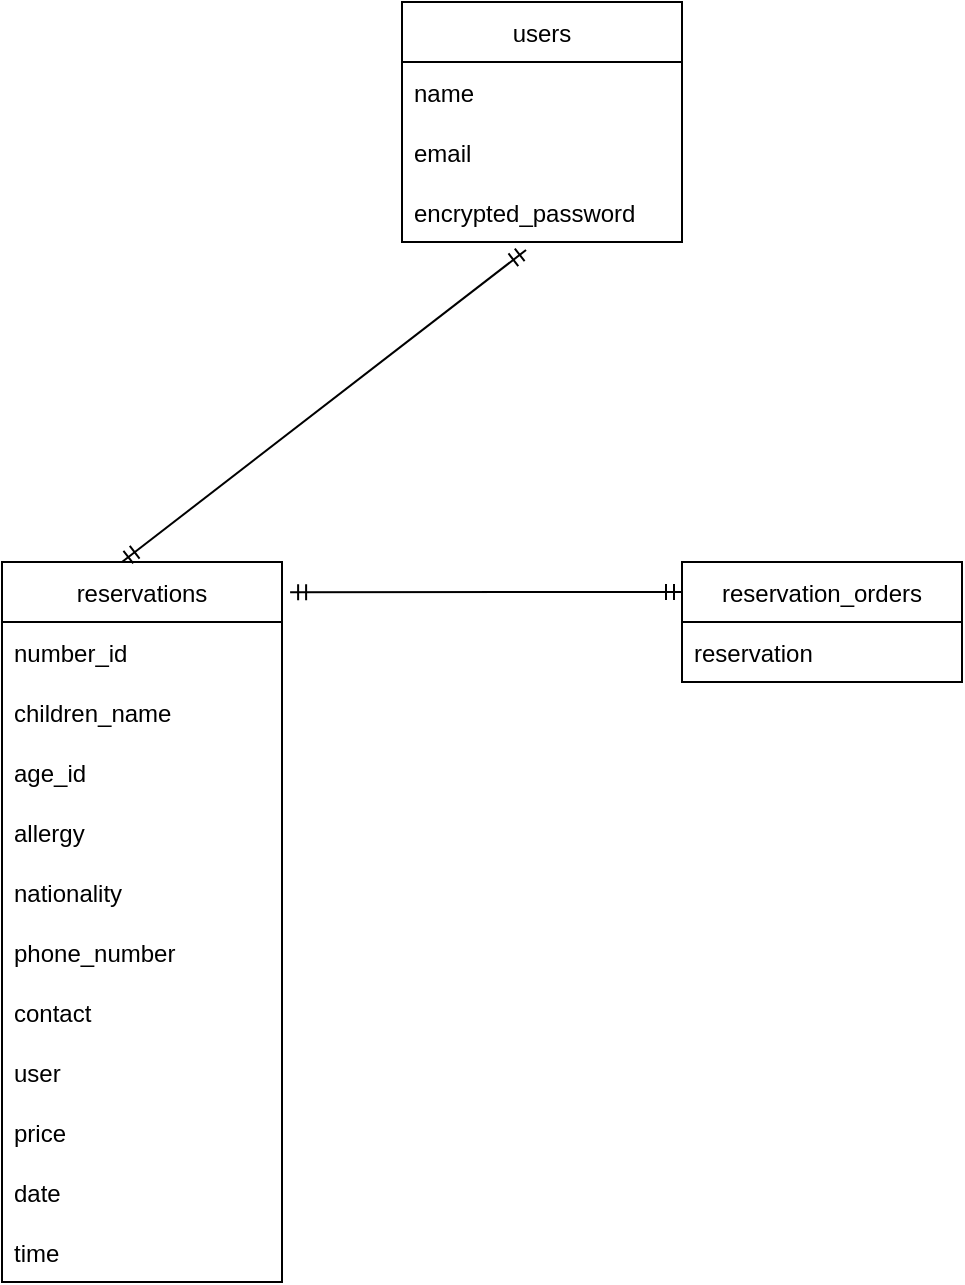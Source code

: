 <mxfile>
    <diagram id="jBlw_FX7SBfTHWEmEZOJ" name="ページ1">
        <mxGraphModel grid="1" gridSize="10" guides="1" tooltips="1" connect="1" arrows="1" page="1" fold="1" pageScale="1" pageWidth="827" pageHeight="1169" math="0" shadow="0">
            <root>
                <mxCell id="0"/>
                <mxCell id="1" parent="0"/>
                <mxCell id="2" value="reservations" style="swimlane;fontStyle=0;childLayout=stackLayout;horizontal=1;startSize=30;horizontalStack=0;resizeParent=1;resizeParentMax=0;resizeLast=0;collapsible=1;marginBottom=0;rounded=0;" parent="1" vertex="1">
                    <mxGeometry x="160" y="360" width="140" height="360" as="geometry"/>
                </mxCell>
                <mxCell id="3" value="number_id" style="text;strokeColor=none;fillColor=none;align=left;verticalAlign=middle;spacingLeft=4;spacingRight=4;overflow=hidden;points=[[0,0.5],[1,0.5]];portConstraint=eastwest;rotatable=0;rounded=0;" parent="2" vertex="1">
                    <mxGeometry y="30" width="140" height="30" as="geometry"/>
                </mxCell>
                <mxCell id="4" value="children_name" style="text;strokeColor=none;fillColor=none;align=left;verticalAlign=middle;spacingLeft=4;spacingRight=4;overflow=hidden;points=[[0,0.5],[1,0.5]];portConstraint=eastwest;rotatable=0;rounded=0;" parent="2" vertex="1">
                    <mxGeometry y="60" width="140" height="30" as="geometry"/>
                </mxCell>
                <mxCell id="5" value="age_id" style="text;strokeColor=none;fillColor=none;align=left;verticalAlign=middle;spacingLeft=4;spacingRight=4;overflow=hidden;points=[[0,0.5],[1,0.5]];portConstraint=eastwest;rotatable=0;rounded=0;" parent="2" vertex="1">
                    <mxGeometry y="90" width="140" height="30" as="geometry"/>
                </mxCell>
                <mxCell id="6" value="allergy" style="text;strokeColor=none;fillColor=none;align=left;verticalAlign=middle;spacingLeft=4;spacingRight=4;overflow=hidden;points=[[0,0.5],[1,0.5]];portConstraint=eastwest;rotatable=0;rounded=0;" parent="2" vertex="1">
                    <mxGeometry y="120" width="140" height="30" as="geometry"/>
                </mxCell>
                <mxCell id="7" value="nationality" style="text;strokeColor=none;fillColor=none;align=left;verticalAlign=middle;spacingLeft=4;spacingRight=4;overflow=hidden;points=[[0,0.5],[1,0.5]];portConstraint=eastwest;rotatable=0;rounded=0;" parent="2" vertex="1">
                    <mxGeometry y="150" width="140" height="30" as="geometry"/>
                </mxCell>
                <mxCell id="8" value="phone_number" style="text;strokeColor=none;fillColor=none;align=left;verticalAlign=middle;spacingLeft=4;spacingRight=4;overflow=hidden;points=[[0,0.5],[1,0.5]];portConstraint=eastwest;rotatable=0;rounded=0;" parent="2" vertex="1">
                    <mxGeometry y="180" width="140" height="30" as="geometry"/>
                </mxCell>
                <mxCell id="9" value="contact" style="text;strokeColor=none;fillColor=none;align=left;verticalAlign=middle;spacingLeft=4;spacingRight=4;overflow=hidden;points=[[0,0.5],[1,0.5]];portConstraint=eastwest;rotatable=0;rounded=0;" parent="2" vertex="1">
                    <mxGeometry y="210" width="140" height="30" as="geometry"/>
                </mxCell>
                <mxCell id="10" value="user" style="text;strokeColor=none;fillColor=none;align=left;verticalAlign=middle;spacingLeft=4;spacingRight=4;overflow=hidden;points=[[0,0.5],[1,0.5]];portConstraint=eastwest;rotatable=0;rounded=0;" parent="2" vertex="1">
                    <mxGeometry y="240" width="140" height="30" as="geometry"/>
                </mxCell>
                <mxCell id="11" value="price" style="text;strokeColor=none;fillColor=none;align=left;verticalAlign=middle;spacingLeft=4;spacingRight=4;overflow=hidden;points=[[0,0.5],[1,0.5]];portConstraint=eastwest;rotatable=0;rounded=0;" parent="2" vertex="1">
                    <mxGeometry y="270" width="140" height="30" as="geometry"/>
                </mxCell>
                <mxCell id="12" value="date" style="text;strokeColor=none;fillColor=none;align=left;verticalAlign=middle;spacingLeft=4;spacingRight=4;overflow=hidden;points=[[0,0.5],[1,0.5]];portConstraint=eastwest;rotatable=0;rounded=0;" parent="2" vertex="1">
                    <mxGeometry y="300" width="140" height="30" as="geometry"/>
                </mxCell>
                <mxCell id="13" value="time" style="text;strokeColor=none;fillColor=none;align=left;verticalAlign=middle;spacingLeft=4;spacingRight=4;overflow=hidden;points=[[0,0.5],[1,0.5]];portConstraint=eastwest;rotatable=0;rounded=0;" parent="2" vertex="1">
                    <mxGeometry y="330" width="140" height="30" as="geometry"/>
                </mxCell>
                <mxCell id="14" value="users" style="swimlane;fontStyle=0;childLayout=stackLayout;horizontal=1;startSize=30;horizontalStack=0;resizeParent=1;resizeParentMax=0;resizeLast=0;collapsible=1;marginBottom=0;rounded=0;" parent="1" vertex="1">
                    <mxGeometry x="360" y="80" width="140" height="120" as="geometry"/>
                </mxCell>
                <mxCell id="15" value="name" style="text;strokeColor=none;fillColor=none;align=left;verticalAlign=middle;spacingLeft=4;spacingRight=4;overflow=hidden;points=[[0,0.5],[1,0.5]];portConstraint=eastwest;rotatable=0;rounded=0;" parent="14" vertex="1">
                    <mxGeometry y="30" width="140" height="30" as="geometry"/>
                </mxCell>
                <mxCell id="16" value="email" style="text;strokeColor=none;fillColor=none;align=left;verticalAlign=middle;spacingLeft=4;spacingRight=4;overflow=hidden;points=[[0,0.5],[1,0.5]];portConstraint=eastwest;rotatable=0;rounded=0;" parent="14" vertex="1">
                    <mxGeometry y="60" width="140" height="30" as="geometry"/>
                </mxCell>
                <mxCell id="17" value="encrypted_password" style="text;strokeColor=none;fillColor=none;align=left;verticalAlign=middle;spacingLeft=4;spacingRight=4;overflow=hidden;points=[[0,0.5],[1,0.5]];portConstraint=eastwest;rotatable=0;rounded=0;" parent="14" vertex="1">
                    <mxGeometry y="90" width="140" height="30" as="geometry"/>
                </mxCell>
                <mxCell id="18" value="" style="fontSize=12;html=1;endArrow=ERmandOne;startArrow=ERmandOne;strokeColor=default;rounded=0;exitX=0.5;exitY=0;exitDx=0;exitDy=0;entryX=0.443;entryY=1.133;entryDx=0;entryDy=0;entryPerimeter=0;" parent="1" edge="1">
                    <mxGeometry width="100" height="100" relative="1" as="geometry">
                        <mxPoint x="220" y="360" as="sourcePoint"/>
                        <mxPoint x="422.02" y="203.99" as="targetPoint"/>
                    </mxGeometry>
                </mxCell>
                <mxCell id="19" value="reservation_orders" style="swimlane;fontStyle=0;childLayout=stackLayout;horizontal=1;startSize=30;horizontalStack=0;resizeParent=1;resizeParentMax=0;resizeLast=0;collapsible=1;marginBottom=0;rounded=0;" parent="1" vertex="1">
                    <mxGeometry x="500" y="360" width="140" height="60" as="geometry"/>
                </mxCell>
                <mxCell id="20" value="reservation" style="text;strokeColor=none;fillColor=none;align=left;verticalAlign=middle;spacingLeft=4;spacingRight=4;overflow=hidden;points=[[0,0.5],[1,0.5]];portConstraint=eastwest;rotatable=0;rounded=0;" parent="19" vertex="1">
                    <mxGeometry y="30" width="140" height="30" as="geometry"/>
                </mxCell>
                <mxCell id="27" value="" style="fontSize=12;html=1;endArrow=ERmandOne;startArrow=ERmandOne;strokeColor=default;rounded=0;exitX=1.029;exitY=0.042;exitDx=0;exitDy=0;entryX=0;entryY=0.25;entryDx=0;entryDy=0;exitPerimeter=0;" parent="1" source="2" target="19" edge="1">
                    <mxGeometry width="100" height="100" relative="1" as="geometry">
                        <mxPoint x="230" y="370" as="sourcePoint"/>
                        <mxPoint x="432.02" y="213.99" as="targetPoint"/>
                    </mxGeometry>
                </mxCell>
            </root>
        </mxGraphModel>
    </diagram>
    <diagram id="xbu6I1OvXKmu3mHxa08j" name="ページ2">
        <mxGraphModel dx="1179" dy="830" grid="1" gridSize="10" guides="1" tooltips="1" connect="1" arrows="1" fold="1" page="1" pageScale="1" pageWidth="1169" pageHeight="827" math="0" shadow="0">
            <root>
                <mxCell id="5GCvjYZAdRLPY6LVLXHf-0"/>
                <mxCell id="5GCvjYZAdRLPY6LVLXHf-1" parent="5GCvjYZAdRLPY6LVLXHf-0"/>
                <mxCell id="5GCvjYZAdRLPY6LVLXHf-2" value="一覧ページ" style="rounded=1;whiteSpace=wrap;html=1;" parent="5GCvjYZAdRLPY6LVLXHf-1" vertex="1">
                    <mxGeometry x="10" y="60" width="150" height="40" as="geometry"/>
                </mxCell>
                <mxCell id="5GCvjYZAdRLPY6LVLXHf-3" value="ユーザーログインページ" style="rounded=1;whiteSpace=wrap;html=1;" parent="5GCvjYZAdRLPY6LVLXHf-1" vertex="1">
                    <mxGeometry x="230" y="60" width="200" height="40" as="geometry"/>
                </mxCell>
                <mxCell id="5GCvjYZAdRLPY6LVLXHf-4" value="予約状況一覧ページ" style="rounded=1;whiteSpace=wrap;html=1;" parent="5GCvjYZAdRLPY6LVLXHf-1" vertex="1">
                    <mxGeometry x="500" y="270" width="210" height="40" as="geometry"/>
                </mxCell>
                <mxCell id="5GCvjYZAdRLPY6LVLXHf-5" value="予約プラン一覧ページ" style="rounded=1;whiteSpace=wrap;html=1;" parent="5GCvjYZAdRLPY6LVLXHf-1" vertex="1">
                    <mxGeometry x="230" y="270" width="210" height="40" as="geometry"/>
                </mxCell>
                <mxCell id="5GCvjYZAdRLPY6LVLXHf-6" value="ユーザー新規登録ページ" style="rounded=1;whiteSpace=wrap;html=1;" parent="5GCvjYZAdRLPY6LVLXHf-1" vertex="1">
                    <mxGeometry x="230" y="180" width="200" height="40" as="geometry"/>
                </mxCell>
                <mxCell id="5GCvjYZAdRLPY6LVLXHf-7" value="" style="endArrow=none;html=1;" parent="5GCvjYZAdRLPY6LVLXHf-1" edge="1">
                    <mxGeometry width="50" height="50" relative="1" as="geometry">
                        <mxPoint x="170" y="79.5" as="sourcePoint"/>
                        <mxPoint x="230" y="79.5" as="targetPoint"/>
                    </mxGeometry>
                </mxCell>
                <mxCell id="5GCvjYZAdRLPY6LVLXHf-8" value="" style="endArrow=none;html=1;" parent="5GCvjYZAdRLPY6LVLXHf-1" edge="1">
                    <mxGeometry width="50" height="50" relative="1" as="geometry">
                        <mxPoint x="200" y="290" as="sourcePoint"/>
                        <mxPoint x="200" y="80" as="targetPoint"/>
                    </mxGeometry>
                </mxCell>
                <mxCell id="5GCvjYZAdRLPY6LVLXHf-9" value="" style="endArrow=none;html=1;" parent="5GCvjYZAdRLPY6LVLXHf-1" edge="1">
                    <mxGeometry width="50" height="50" relative="1" as="geometry">
                        <mxPoint x="200" y="200" as="sourcePoint"/>
                        <mxPoint x="230" y="200" as="targetPoint"/>
                    </mxGeometry>
                </mxCell>
                <mxCell id="5GCvjYZAdRLPY6LVLXHf-10" value="" style="endArrow=none;html=1;" parent="5GCvjYZAdRLPY6LVLXHf-1" edge="1">
                    <mxGeometry width="50" height="50" relative="1" as="geometry">
                        <mxPoint x="200" y="290" as="sourcePoint"/>
                        <mxPoint x="230" y="290" as="targetPoint"/>
                    </mxGeometry>
                </mxCell>
                <mxCell id="5GCvjYZAdRLPY6LVLXHf-15" value="" style="endArrow=none;html=1;entryX=0;entryY=0.5;entryDx=0;entryDy=0;exitX=1;exitY=0.5;exitDx=0;exitDy=0;" edge="1" parent="5GCvjYZAdRLPY6LVLXHf-1" source="5GCvjYZAdRLPY6LVLXHf-5" target="5GCvjYZAdRLPY6LVLXHf-4">
                    <mxGeometry width="50" height="50" relative="1" as="geometry">
                        <mxPoint x="450" y="290" as="sourcePoint"/>
                        <mxPoint x="490" y="230" as="targetPoint"/>
                    </mxGeometry>
                </mxCell>
                <mxCell id="5GCvjYZAdRLPY6LVLXHf-17" value="" style="endArrow=none;html=1;entryX=0;entryY=0.5;entryDx=0;entryDy=0;" edge="1" parent="5GCvjYZAdRLPY6LVLXHf-1">
                    <mxGeometry width="50" height="50" relative="1" as="geometry">
                        <mxPoint x="710" y="289.5" as="sourcePoint"/>
                        <mxPoint x="770" y="289.5" as="targetPoint"/>
                    </mxGeometry>
                </mxCell>
                <mxCell id="5GCvjYZAdRLPY6LVLXHf-18" value="予約申し込みページ" style="rounded=1;whiteSpace=wrap;html=1;" vertex="1" parent="5GCvjYZAdRLPY6LVLXHf-1">
                    <mxGeometry x="760" y="270" width="190" height="40" as="geometry"/>
                </mxCell>
                <mxCell id="5GCvjYZAdRLPY6LVLXHf-19" value="予約完了ページ" style="rounded=1;whiteSpace=wrap;html=1;" vertex="1" parent="5GCvjYZAdRLPY6LVLXHf-1">
                    <mxGeometry x="1020" y="270" width="210" height="40" as="geometry"/>
                </mxCell>
                <mxCell id="5GCvjYZAdRLPY6LVLXHf-20" value="" style="endArrow=none;html=1;entryX=0;entryY=0.5;entryDx=0;entryDy=0;exitX=1;exitY=0.5;exitDx=0;exitDy=0;" edge="1" parent="5GCvjYZAdRLPY6LVLXHf-1" source="5GCvjYZAdRLPY6LVLXHf-18">
                    <mxGeometry width="50" height="50" relative="1" as="geometry">
                        <mxPoint x="960" y="290" as="sourcePoint"/>
                        <mxPoint x="1020" y="289.5" as="targetPoint"/>
                    </mxGeometry>
                </mxCell>
                <mxCell id="5GCvjYZAdRLPY6LVLXHf-24" value="" style="endArrow=classic;html=1;exitX=0.471;exitY=1.075;exitDx=0;exitDy=0;exitPerimeter=0;" edge="1" parent="5GCvjYZAdRLPY6LVLXHf-1" source="5GCvjYZAdRLPY6LVLXHf-19">
                    <mxGeometry width="50" height="50" relative="1" as="geometry">
                        <mxPoint x="830" y="450" as="sourcePoint"/>
                        <mxPoint x="320" y="313" as="targetPoint"/>
                        <Array as="points">
                            <mxPoint x="1119" y="400"/>
                            <mxPoint x="320" y="400"/>
                        </Array>
                    </mxGeometry>
                </mxCell>
            </root>
        </mxGraphModel>
    </diagram>
</mxfile>
